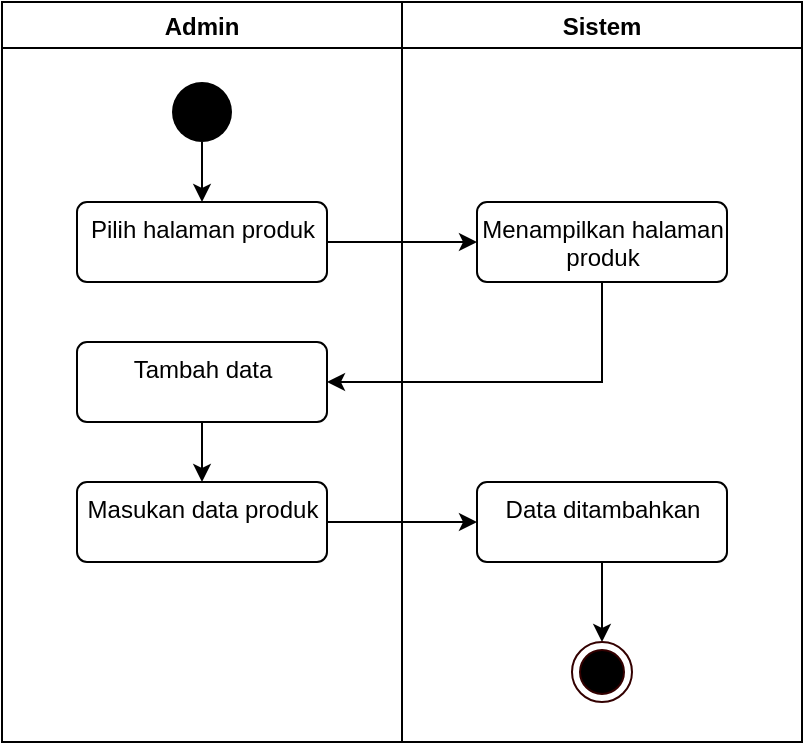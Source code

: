 <mxfile version="13.9.2" type="device"><diagram id="YCObNzK9JB7_BKSMfjqk" name="Page-1"><mxGraphModel dx="1038" dy="523" grid="1" gridSize="10" guides="1" tooltips="1" connect="1" arrows="1" fold="1" page="1" pageScale="1" pageWidth="827" pageHeight="1169" math="0" shadow="0"><root><mxCell id="0"/><mxCell id="1" parent="0"/><mxCell id="ZHUhwsxuq3rnonvQ1H8C-14" value="Admin" style="swimlane;startSize=23;" vertex="1" parent="1"><mxGeometry x="90" y="40" width="200" height="370" as="geometry"/></mxCell><mxCell id="ZHUhwsxuq3rnonvQ1H8C-18" style="edgeStyle=orthogonalEdgeStyle;rounded=0;orthogonalLoop=1;jettySize=auto;html=1;entryX=0.5;entryY=0;entryDx=0;entryDy=0;" edge="1" parent="ZHUhwsxuq3rnonvQ1H8C-14" source="ZHUhwsxuq3rnonvQ1H8C-16" target="ZHUhwsxuq3rnonvQ1H8C-17"><mxGeometry relative="1" as="geometry"/></mxCell><mxCell id="ZHUhwsxuq3rnonvQ1H8C-16" value="" style="ellipse;fillColor=#000000;strokeColor=none;" vertex="1" parent="ZHUhwsxuq3rnonvQ1H8C-14"><mxGeometry x="85" y="40" width="30" height="30" as="geometry"/></mxCell><mxCell id="ZHUhwsxuq3rnonvQ1H8C-17" value="Pilih halaman produk" style="html=1;align=center;verticalAlign=top;rounded=1;absoluteArcSize=1;arcSize=10;dashed=0;" vertex="1" parent="ZHUhwsxuq3rnonvQ1H8C-14"><mxGeometry x="37.5" y="100" width="125" height="40" as="geometry"/></mxCell><mxCell id="ZHUhwsxuq3rnonvQ1H8C-34" style="edgeStyle=orthogonalEdgeStyle;rounded=0;orthogonalLoop=1;jettySize=auto;html=1;" edge="1" parent="ZHUhwsxuq3rnonvQ1H8C-14" source="ZHUhwsxuq3rnonvQ1H8C-21" target="ZHUhwsxuq3rnonvQ1H8C-23"><mxGeometry relative="1" as="geometry"/></mxCell><mxCell id="ZHUhwsxuq3rnonvQ1H8C-21" value="Tambah data" style="html=1;align=center;verticalAlign=top;rounded=1;absoluteArcSize=1;arcSize=10;dashed=0;" vertex="1" parent="ZHUhwsxuq3rnonvQ1H8C-14"><mxGeometry x="37.5" y="170" width="125" height="40" as="geometry"/></mxCell><mxCell id="ZHUhwsxuq3rnonvQ1H8C-23" value="Masukan data produk" style="html=1;align=center;verticalAlign=top;rounded=1;absoluteArcSize=1;arcSize=10;dashed=0;" vertex="1" parent="ZHUhwsxuq3rnonvQ1H8C-14"><mxGeometry x="37.5" y="240" width="125" height="40" as="geometry"/></mxCell><mxCell id="ZHUhwsxuq3rnonvQ1H8C-15" value="Sistem" style="swimlane;" vertex="1" parent="1"><mxGeometry x="290" y="40" width="200" height="370" as="geometry"/></mxCell><mxCell id="ZHUhwsxuq3rnonvQ1H8C-19" value="Menampilkan halaman&lt;br&gt;produk" style="html=1;align=center;verticalAlign=top;rounded=1;absoluteArcSize=1;arcSize=10;dashed=0;" vertex="1" parent="ZHUhwsxuq3rnonvQ1H8C-15"><mxGeometry x="37.5" y="100" width="125" height="40" as="geometry"/></mxCell><mxCell id="ZHUhwsxuq3rnonvQ1H8C-33" style="edgeStyle=orthogonalEdgeStyle;rounded=0;orthogonalLoop=1;jettySize=auto;html=1;" edge="1" parent="ZHUhwsxuq3rnonvQ1H8C-15" source="ZHUhwsxuq3rnonvQ1H8C-28" target="ZHUhwsxuq3rnonvQ1H8C-32"><mxGeometry relative="1" as="geometry"/></mxCell><mxCell id="ZHUhwsxuq3rnonvQ1H8C-28" value="Data ditambahkan" style="html=1;align=center;verticalAlign=top;rounded=1;absoluteArcSize=1;arcSize=10;dashed=0;" vertex="1" parent="ZHUhwsxuq3rnonvQ1H8C-15"><mxGeometry x="37.5" y="240" width="125" height="40" as="geometry"/></mxCell><mxCell id="ZHUhwsxuq3rnonvQ1H8C-32" value="" style="ellipse;html=1;shape=endState;fillColor=#000000;strokeColor=#330000;" vertex="1" parent="ZHUhwsxuq3rnonvQ1H8C-15"><mxGeometry x="85" y="320" width="30" height="30" as="geometry"/></mxCell><mxCell id="ZHUhwsxuq3rnonvQ1H8C-20" style="edgeStyle=orthogonalEdgeStyle;rounded=0;orthogonalLoop=1;jettySize=auto;html=1;" edge="1" parent="1" source="ZHUhwsxuq3rnonvQ1H8C-17" target="ZHUhwsxuq3rnonvQ1H8C-19"><mxGeometry relative="1" as="geometry"/></mxCell><mxCell id="ZHUhwsxuq3rnonvQ1H8C-22" style="edgeStyle=orthogonalEdgeStyle;rounded=0;orthogonalLoop=1;jettySize=auto;html=1;entryX=1;entryY=0.5;entryDx=0;entryDy=0;" edge="1" parent="1" source="ZHUhwsxuq3rnonvQ1H8C-19" target="ZHUhwsxuq3rnonvQ1H8C-21"><mxGeometry relative="1" as="geometry"><Array as="points"><mxPoint x="390" y="230"/></Array></mxGeometry></mxCell><mxCell id="ZHUhwsxuq3rnonvQ1H8C-35" style="edgeStyle=orthogonalEdgeStyle;rounded=0;orthogonalLoop=1;jettySize=auto;html=1;" edge="1" parent="1" source="ZHUhwsxuq3rnonvQ1H8C-23" target="ZHUhwsxuq3rnonvQ1H8C-28"><mxGeometry relative="1" as="geometry"/></mxCell></root></mxGraphModel></diagram></mxfile>